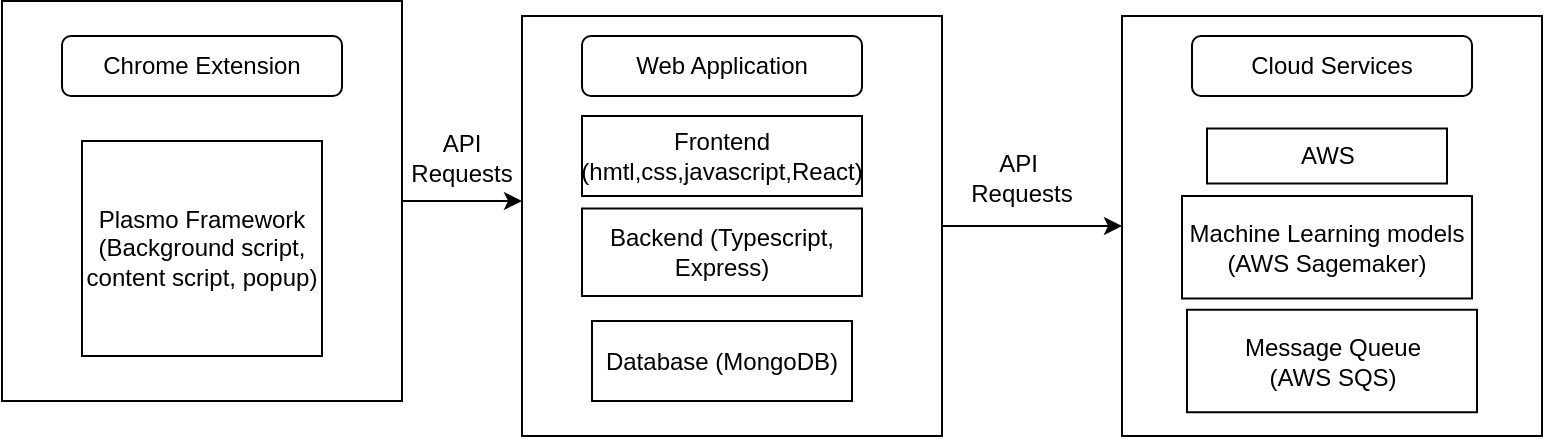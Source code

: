 <mxfile version="21.7.5" type="github">
  <diagram id="C5RBs43oDa-KdzZeNtuy" name="Page-1">
    <mxGraphModel dx="880" dy="472" grid="1" gridSize="10" guides="1" tooltips="1" connect="1" arrows="1" fold="1" page="1" pageScale="1" pageWidth="827" pageHeight="1169" math="0" shadow="0">
      <root>
        <mxCell id="WIyWlLk6GJQsqaUBKTNV-0" />
        <mxCell id="WIyWlLk6GJQsqaUBKTNV-1" parent="WIyWlLk6GJQsqaUBKTNV-0" />
        <mxCell id="8Gb5ZdzEIlqtEWRxT46C-9" value="" style="edgeStyle=orthogonalEdgeStyle;rounded=0;orthogonalLoop=1;jettySize=auto;html=1;" parent="WIyWlLk6GJQsqaUBKTNV-1" source="8Gb5ZdzEIlqtEWRxT46C-7" target="8Gb5ZdzEIlqtEWRxT46C-10" edge="1">
          <mxGeometry relative="1" as="geometry">
            <mxPoint x="400" y="190" as="targetPoint" />
            <Array as="points">
              <mxPoint x="315" y="180" />
              <mxPoint x="315" y="191" />
            </Array>
          </mxGeometry>
        </mxCell>
        <mxCell id="8Gb5ZdzEIlqtEWRxT46C-7" value="&lt;div style=&quot;text-align: left;&quot;&gt;&lt;br&gt;&lt;/div&gt;" style="whiteSpace=wrap;html=1;aspect=fixed;" parent="WIyWlLk6GJQsqaUBKTNV-1" vertex="1">
          <mxGeometry x="30" y="72.5" width="200" height="200" as="geometry" />
        </mxCell>
        <mxCell id="8Gb5ZdzEIlqtEWRxT46C-12" value="" style="edgeStyle=orthogonalEdgeStyle;rounded=0;orthogonalLoop=1;jettySize=auto;html=1;exitX=1;exitY=0.5;exitDx=0;exitDy=0;" parent="WIyWlLk6GJQsqaUBKTNV-1" source="8Gb5ZdzEIlqtEWRxT46C-10" edge="1">
          <mxGeometry relative="1" as="geometry">
            <mxPoint x="530" y="185" as="sourcePoint" />
            <mxPoint x="590" y="185" as="targetPoint" />
          </mxGeometry>
        </mxCell>
        <mxCell id="8Gb5ZdzEIlqtEWRxT46C-10" value="" style="whiteSpace=wrap;html=1;aspect=fixed;" parent="WIyWlLk6GJQsqaUBKTNV-1" vertex="1">
          <mxGeometry x="290" y="80" width="210" height="210" as="geometry" />
        </mxCell>
        <mxCell id="8Gb5ZdzEIlqtEWRxT46C-13" value="" style="whiteSpace=wrap;html=1;aspect=fixed;" parent="WIyWlLk6GJQsqaUBKTNV-1" vertex="1">
          <mxGeometry x="590" y="80" width="210" height="210" as="geometry" />
        </mxCell>
        <mxCell id="8Gb5ZdzEIlqtEWRxT46C-14" value="Chrome Extension" style="rounded=1;whiteSpace=wrap;html=1;" parent="WIyWlLk6GJQsqaUBKTNV-1" vertex="1">
          <mxGeometry x="60" y="90" width="140" height="30" as="geometry" />
        </mxCell>
        <mxCell id="8Gb5ZdzEIlqtEWRxT46C-15" value="Web Application" style="rounded=1;whiteSpace=wrap;html=1;" parent="WIyWlLk6GJQsqaUBKTNV-1" vertex="1">
          <mxGeometry x="320" y="90" width="140" height="30" as="geometry" />
        </mxCell>
        <mxCell id="8Gb5ZdzEIlqtEWRxT46C-16" value="Cloud Services" style="rounded=1;whiteSpace=wrap;html=1;" parent="WIyWlLk6GJQsqaUBKTNV-1" vertex="1">
          <mxGeometry x="625" y="90" width="140" height="30" as="geometry" />
        </mxCell>
        <mxCell id="8Gb5ZdzEIlqtEWRxT46C-17" value="Plasmo Framework&lt;br style=&quot;border-color: var(--border-color);&quot;&gt;(Background script, content script, popup)" style="shape=parallelogram;perimeter=parallelogramPerimeter;whiteSpace=wrap;html=1;fixedSize=1;size=-260;" parent="WIyWlLk6GJQsqaUBKTNV-1" vertex="1">
          <mxGeometry x="70" y="142.5" width="120" height="107.5" as="geometry" />
        </mxCell>
        <mxCell id="8Gb5ZdzEIlqtEWRxT46C-20" value="Frontend&lt;br style=&quot;border-color: var(--border-color);&quot;&gt;(hmtl,css,javascript,React)" style="shape=parallelogram;perimeter=parallelogramPerimeter;whiteSpace=wrap;html=1;fixedSize=1;size=-260;" parent="WIyWlLk6GJQsqaUBKTNV-1" vertex="1">
          <mxGeometry x="320" y="130" width="140" height="40" as="geometry" />
        </mxCell>
        <mxCell id="8Gb5ZdzEIlqtEWRxT46C-21" value="Backend (Typescript, Express)" style="shape=parallelogram;perimeter=parallelogramPerimeter;whiteSpace=wrap;html=1;fixedSize=1;size=-260;" parent="WIyWlLk6GJQsqaUBKTNV-1" vertex="1">
          <mxGeometry x="320" y="176.25" width="140" height="43.75" as="geometry" />
        </mxCell>
        <mxCell id="8Gb5ZdzEIlqtEWRxT46C-22" value="Database (MongoDB)" style="shape=parallelogram;perimeter=parallelogramPerimeter;whiteSpace=wrap;html=1;fixedSize=1;size=-260;" parent="WIyWlLk6GJQsqaUBKTNV-1" vertex="1">
          <mxGeometry x="325" y="232.5" width="130" height="40" as="geometry" />
        </mxCell>
        <mxCell id="8Gb5ZdzEIlqtEWRxT46C-23" value="Machine Learning models&lt;br&gt;(AWS Sagemaker)" style="shape=parallelogram;perimeter=parallelogramPerimeter;whiteSpace=wrap;html=1;fixedSize=1;size=-260;" parent="WIyWlLk6GJQsqaUBKTNV-1" vertex="1">
          <mxGeometry x="620" y="170" width="145" height="51.25" as="geometry" />
        </mxCell>
        <mxCell id="8Gb5ZdzEIlqtEWRxT46C-27" value="API&lt;br&gt;Requests" style="text;strokeColor=none;align=center;fillColor=none;html=1;verticalAlign=middle;whiteSpace=wrap;rounded=0;" parent="WIyWlLk6GJQsqaUBKTNV-1" vertex="1">
          <mxGeometry x="240" y="136.25" width="40" height="30" as="geometry" />
        </mxCell>
        <mxCell id="8Gb5ZdzEIlqtEWRxT46C-28" value="API&amp;nbsp;&lt;br&gt;Requests" style="text;strokeColor=none;align=center;fillColor=none;html=1;verticalAlign=middle;whiteSpace=wrap;rounded=0;" parent="WIyWlLk6GJQsqaUBKTNV-1" vertex="1">
          <mxGeometry x="510" y="146.25" width="60" height="30" as="geometry" />
        </mxCell>
        <mxCell id="8Gb5ZdzEIlqtEWRxT46C-30" value="Message Queue&lt;br&gt;(AWS SQS)" style="shape=parallelogram;perimeter=parallelogramPerimeter;whiteSpace=wrap;html=1;fixedSize=1;size=-260;" parent="WIyWlLk6GJQsqaUBKTNV-1" vertex="1">
          <mxGeometry x="622.5" y="226.88" width="145" height="51.25" as="geometry" />
        </mxCell>
        <mxCell id="49Gr_O6reqFhTj4VLpYy-1" value="AWS" style="rounded=0;whiteSpace=wrap;html=1;" vertex="1" parent="WIyWlLk6GJQsqaUBKTNV-1">
          <mxGeometry x="632.5" y="136.25" width="120" height="27.5" as="geometry" />
        </mxCell>
      </root>
    </mxGraphModel>
  </diagram>
</mxfile>
